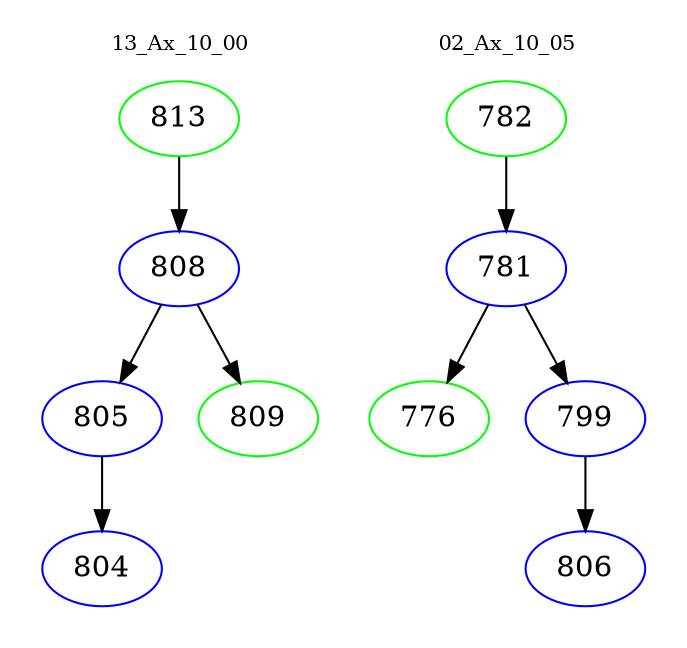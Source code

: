 digraph{
subgraph cluster_0 {
color = white
label = "13_Ax_10_00";
fontsize=10;
T0_813 [label="813", color="green"]
T0_813 -> T0_808 [color="black"]
T0_808 [label="808", color="blue"]
T0_808 -> T0_805 [color="black"]
T0_805 [label="805", color="blue"]
T0_805 -> T0_804 [color="black"]
T0_804 [label="804", color="blue"]
T0_808 -> T0_809 [color="black"]
T0_809 [label="809", color="green"]
}
subgraph cluster_1 {
color = white
label = "02_Ax_10_05";
fontsize=10;
T1_782 [label="782", color="green"]
T1_782 -> T1_781 [color="black"]
T1_781 [label="781", color="blue"]
T1_781 -> T1_776 [color="black"]
T1_776 [label="776", color="green"]
T1_781 -> T1_799 [color="black"]
T1_799 [label="799", color="blue"]
T1_799 -> T1_806 [color="black"]
T1_806 [label="806", color="blue"]
}
}
